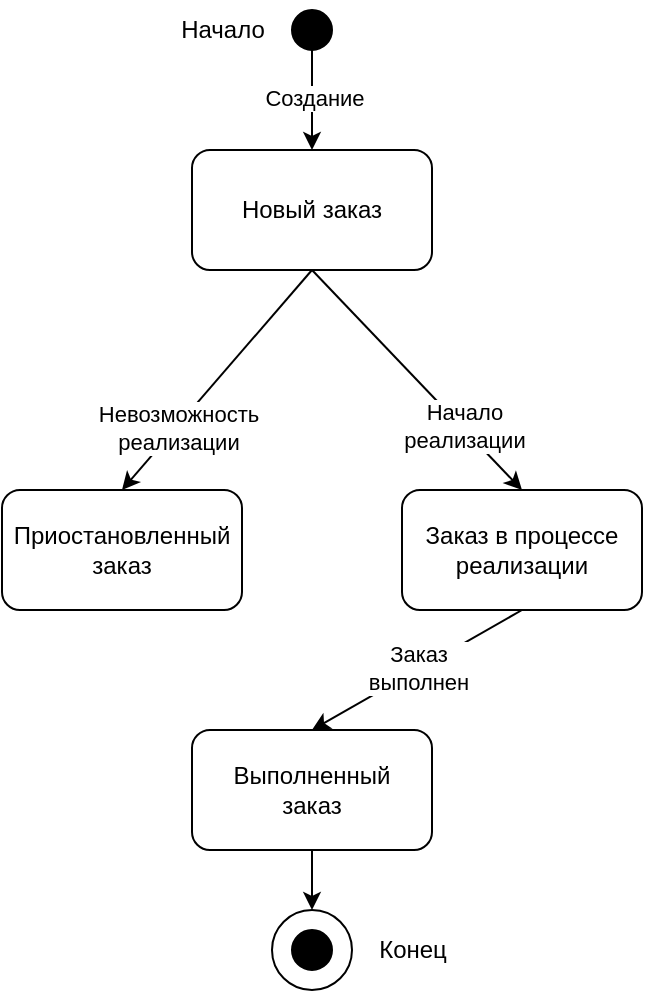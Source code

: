 <mxfile version="21.6.8" type="device">
  <diagram name="Страница — 1" id="BkWPEp4kjhq5w7Y2Dze0">
    <mxGraphModel dx="723" dy="706" grid="1" gridSize="10" guides="1" tooltips="1" connect="1" arrows="1" fold="1" page="1" pageScale="1" pageWidth="827" pageHeight="1169" math="0" shadow="0">
      <root>
        <mxCell id="0" />
        <mxCell id="1" parent="0" />
        <mxCell id="VPAgVbprssRAHiCf1E-g-8" style="edgeStyle=orthogonalEdgeStyle;rounded=0;orthogonalLoop=1;jettySize=auto;html=1;exitX=0.5;exitY=1;exitDx=0;exitDy=0;entryX=0.5;entryY=0;entryDx=0;entryDy=0;" edge="1" parent="1" source="VPAgVbprssRAHiCf1E-g-1" target="VPAgVbprssRAHiCf1E-g-4">
          <mxGeometry relative="1" as="geometry" />
        </mxCell>
        <mxCell id="VPAgVbprssRAHiCf1E-g-10" value="Создание" style="edgeLabel;html=1;align=center;verticalAlign=middle;resizable=0;points=[];" vertex="1" connectable="0" parent="VPAgVbprssRAHiCf1E-g-8">
          <mxGeometry x="-0.04" y="1" relative="1" as="geometry">
            <mxPoint as="offset" />
          </mxGeometry>
        </mxCell>
        <mxCell id="VPAgVbprssRAHiCf1E-g-1" value="" style="ellipse;whiteSpace=wrap;html=1;aspect=fixed;fillColor=#000000;" vertex="1" parent="1">
          <mxGeometry x="335" y="270" width="20" height="20" as="geometry" />
        </mxCell>
        <mxCell id="VPAgVbprssRAHiCf1E-g-2" value="" style="ellipse;whiteSpace=wrap;html=1;aspect=fixed;" vertex="1" parent="1">
          <mxGeometry x="325" y="720" width="40" height="40" as="geometry" />
        </mxCell>
        <mxCell id="VPAgVbprssRAHiCf1E-g-3" value="" style="ellipse;whiteSpace=wrap;html=1;aspect=fixed;fillColor=#000000;" vertex="1" parent="1">
          <mxGeometry x="335" y="730" width="20" height="20" as="geometry" />
        </mxCell>
        <mxCell id="VPAgVbprssRAHiCf1E-g-4" value="Новый заказ" style="rounded=1;whiteSpace=wrap;html=1;" vertex="1" parent="1">
          <mxGeometry x="285" y="340" width="120" height="60" as="geometry" />
        </mxCell>
        <mxCell id="VPAgVbprssRAHiCf1E-g-5" value="Приостановленный&lt;br&gt;заказ" style="rounded=1;whiteSpace=wrap;html=1;" vertex="1" parent="1">
          <mxGeometry x="190" y="510" width="120" height="60" as="geometry" />
        </mxCell>
        <mxCell id="VPAgVbprssRAHiCf1E-g-6" value="Заказ в процессе&lt;br&gt;реализации" style="rounded=1;whiteSpace=wrap;html=1;" vertex="1" parent="1">
          <mxGeometry x="390" y="510" width="120" height="60" as="geometry" />
        </mxCell>
        <mxCell id="VPAgVbprssRAHiCf1E-g-11" value="Начало" style="text;html=1;align=center;verticalAlign=middle;resizable=0;points=[];autosize=1;strokeColor=none;fillColor=none;" vertex="1" parent="1">
          <mxGeometry x="265" y="265" width="70" height="30" as="geometry" />
        </mxCell>
        <mxCell id="VPAgVbprssRAHiCf1E-g-12" value="Конец" style="text;html=1;align=center;verticalAlign=middle;resizable=0;points=[];autosize=1;strokeColor=none;fillColor=none;" vertex="1" parent="1">
          <mxGeometry x="365" y="725" width="60" height="30" as="geometry" />
        </mxCell>
        <mxCell id="VPAgVbprssRAHiCf1E-g-15" value="" style="endArrow=classic;html=1;rounded=0;exitX=0.5;exitY=1;exitDx=0;exitDy=0;entryX=0.5;entryY=0;entryDx=0;entryDy=0;" edge="1" parent="1" source="VPAgVbprssRAHiCf1E-g-4" target="VPAgVbprssRAHiCf1E-g-5">
          <mxGeometry width="50" height="50" relative="1" as="geometry">
            <mxPoint x="380" y="580" as="sourcePoint" />
            <mxPoint x="430" y="530" as="targetPoint" />
          </mxGeometry>
        </mxCell>
        <mxCell id="VPAgVbprssRAHiCf1E-g-17" value="Невозможность&lt;br&gt;реализации" style="edgeLabel;html=1;align=center;verticalAlign=middle;resizable=0;points=[];" vertex="1" connectable="0" parent="VPAgVbprssRAHiCf1E-g-15">
          <mxGeometry x="0.425" y="1" relative="1" as="geometry">
            <mxPoint as="offset" />
          </mxGeometry>
        </mxCell>
        <mxCell id="VPAgVbprssRAHiCf1E-g-18" value="" style="endArrow=classic;html=1;rounded=0;exitX=0.5;exitY=1;exitDx=0;exitDy=0;entryX=0.5;entryY=0;entryDx=0;entryDy=0;" edge="1" parent="1" source="VPAgVbprssRAHiCf1E-g-4" target="VPAgVbprssRAHiCf1E-g-6">
          <mxGeometry width="50" height="50" relative="1" as="geometry">
            <mxPoint x="430" y="440" as="sourcePoint" />
            <mxPoint x="335" y="550" as="targetPoint" />
          </mxGeometry>
        </mxCell>
        <mxCell id="VPAgVbprssRAHiCf1E-g-19" value="Начало&lt;br&gt;реализации" style="edgeLabel;html=1;align=center;verticalAlign=middle;resizable=0;points=[];" vertex="1" connectable="0" parent="VPAgVbprssRAHiCf1E-g-18">
          <mxGeometry x="0.425" y="1" relative="1" as="geometry">
            <mxPoint as="offset" />
          </mxGeometry>
        </mxCell>
        <mxCell id="VPAgVbprssRAHiCf1E-g-23" style="edgeStyle=orthogonalEdgeStyle;rounded=0;orthogonalLoop=1;jettySize=auto;html=1;exitX=0.5;exitY=1;exitDx=0;exitDy=0;entryX=0.5;entryY=0;entryDx=0;entryDy=0;" edge="1" parent="1" source="VPAgVbprssRAHiCf1E-g-20" target="VPAgVbprssRAHiCf1E-g-2">
          <mxGeometry relative="1" as="geometry" />
        </mxCell>
        <mxCell id="VPAgVbprssRAHiCf1E-g-20" value="Выполненный&lt;br&gt;заказ" style="rounded=1;whiteSpace=wrap;html=1;" vertex="1" parent="1">
          <mxGeometry x="285" y="630" width="120" height="60" as="geometry" />
        </mxCell>
        <mxCell id="VPAgVbprssRAHiCf1E-g-21" value="" style="endArrow=classic;html=1;rounded=0;exitX=0.5;exitY=1;exitDx=0;exitDy=0;entryX=0.5;entryY=0;entryDx=0;entryDy=0;" edge="1" parent="1" source="VPAgVbprssRAHiCf1E-g-6" target="VPAgVbprssRAHiCf1E-g-20">
          <mxGeometry width="50" height="50" relative="1" as="geometry">
            <mxPoint x="460" y="610" as="sourcePoint" />
            <mxPoint x="330" y="590" as="targetPoint" />
          </mxGeometry>
        </mxCell>
        <mxCell id="VPAgVbprssRAHiCf1E-g-22" value="Заказ&lt;br&gt;выполнен" style="edgeLabel;html=1;align=center;verticalAlign=middle;resizable=0;points=[];" vertex="1" connectable="0" parent="VPAgVbprssRAHiCf1E-g-21">
          <mxGeometry x="-0.013" y="-1" relative="1" as="geometry">
            <mxPoint as="offset" />
          </mxGeometry>
        </mxCell>
      </root>
    </mxGraphModel>
  </diagram>
</mxfile>
